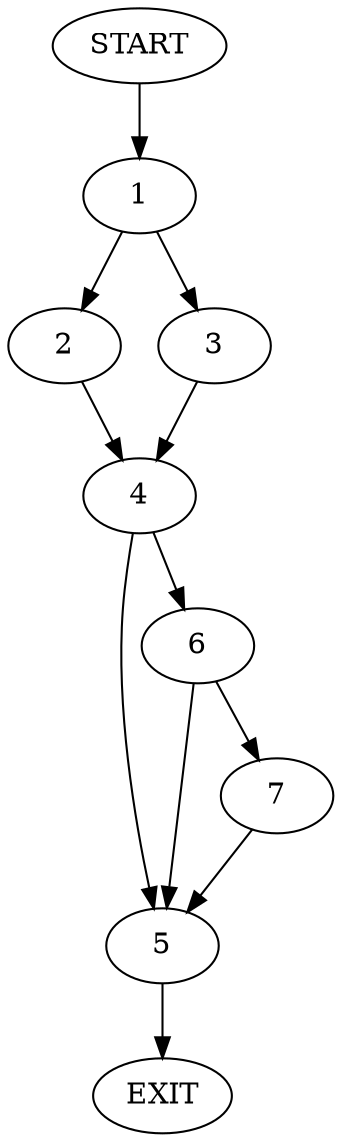 digraph {
0 [label="START"]
8 [label="EXIT"]
0 -> 1
1 -> 2
1 -> 3
2 -> 4
3 -> 4
4 -> 5
4 -> 6
6 -> 5
6 -> 7
5 -> 8
7 -> 5
}
